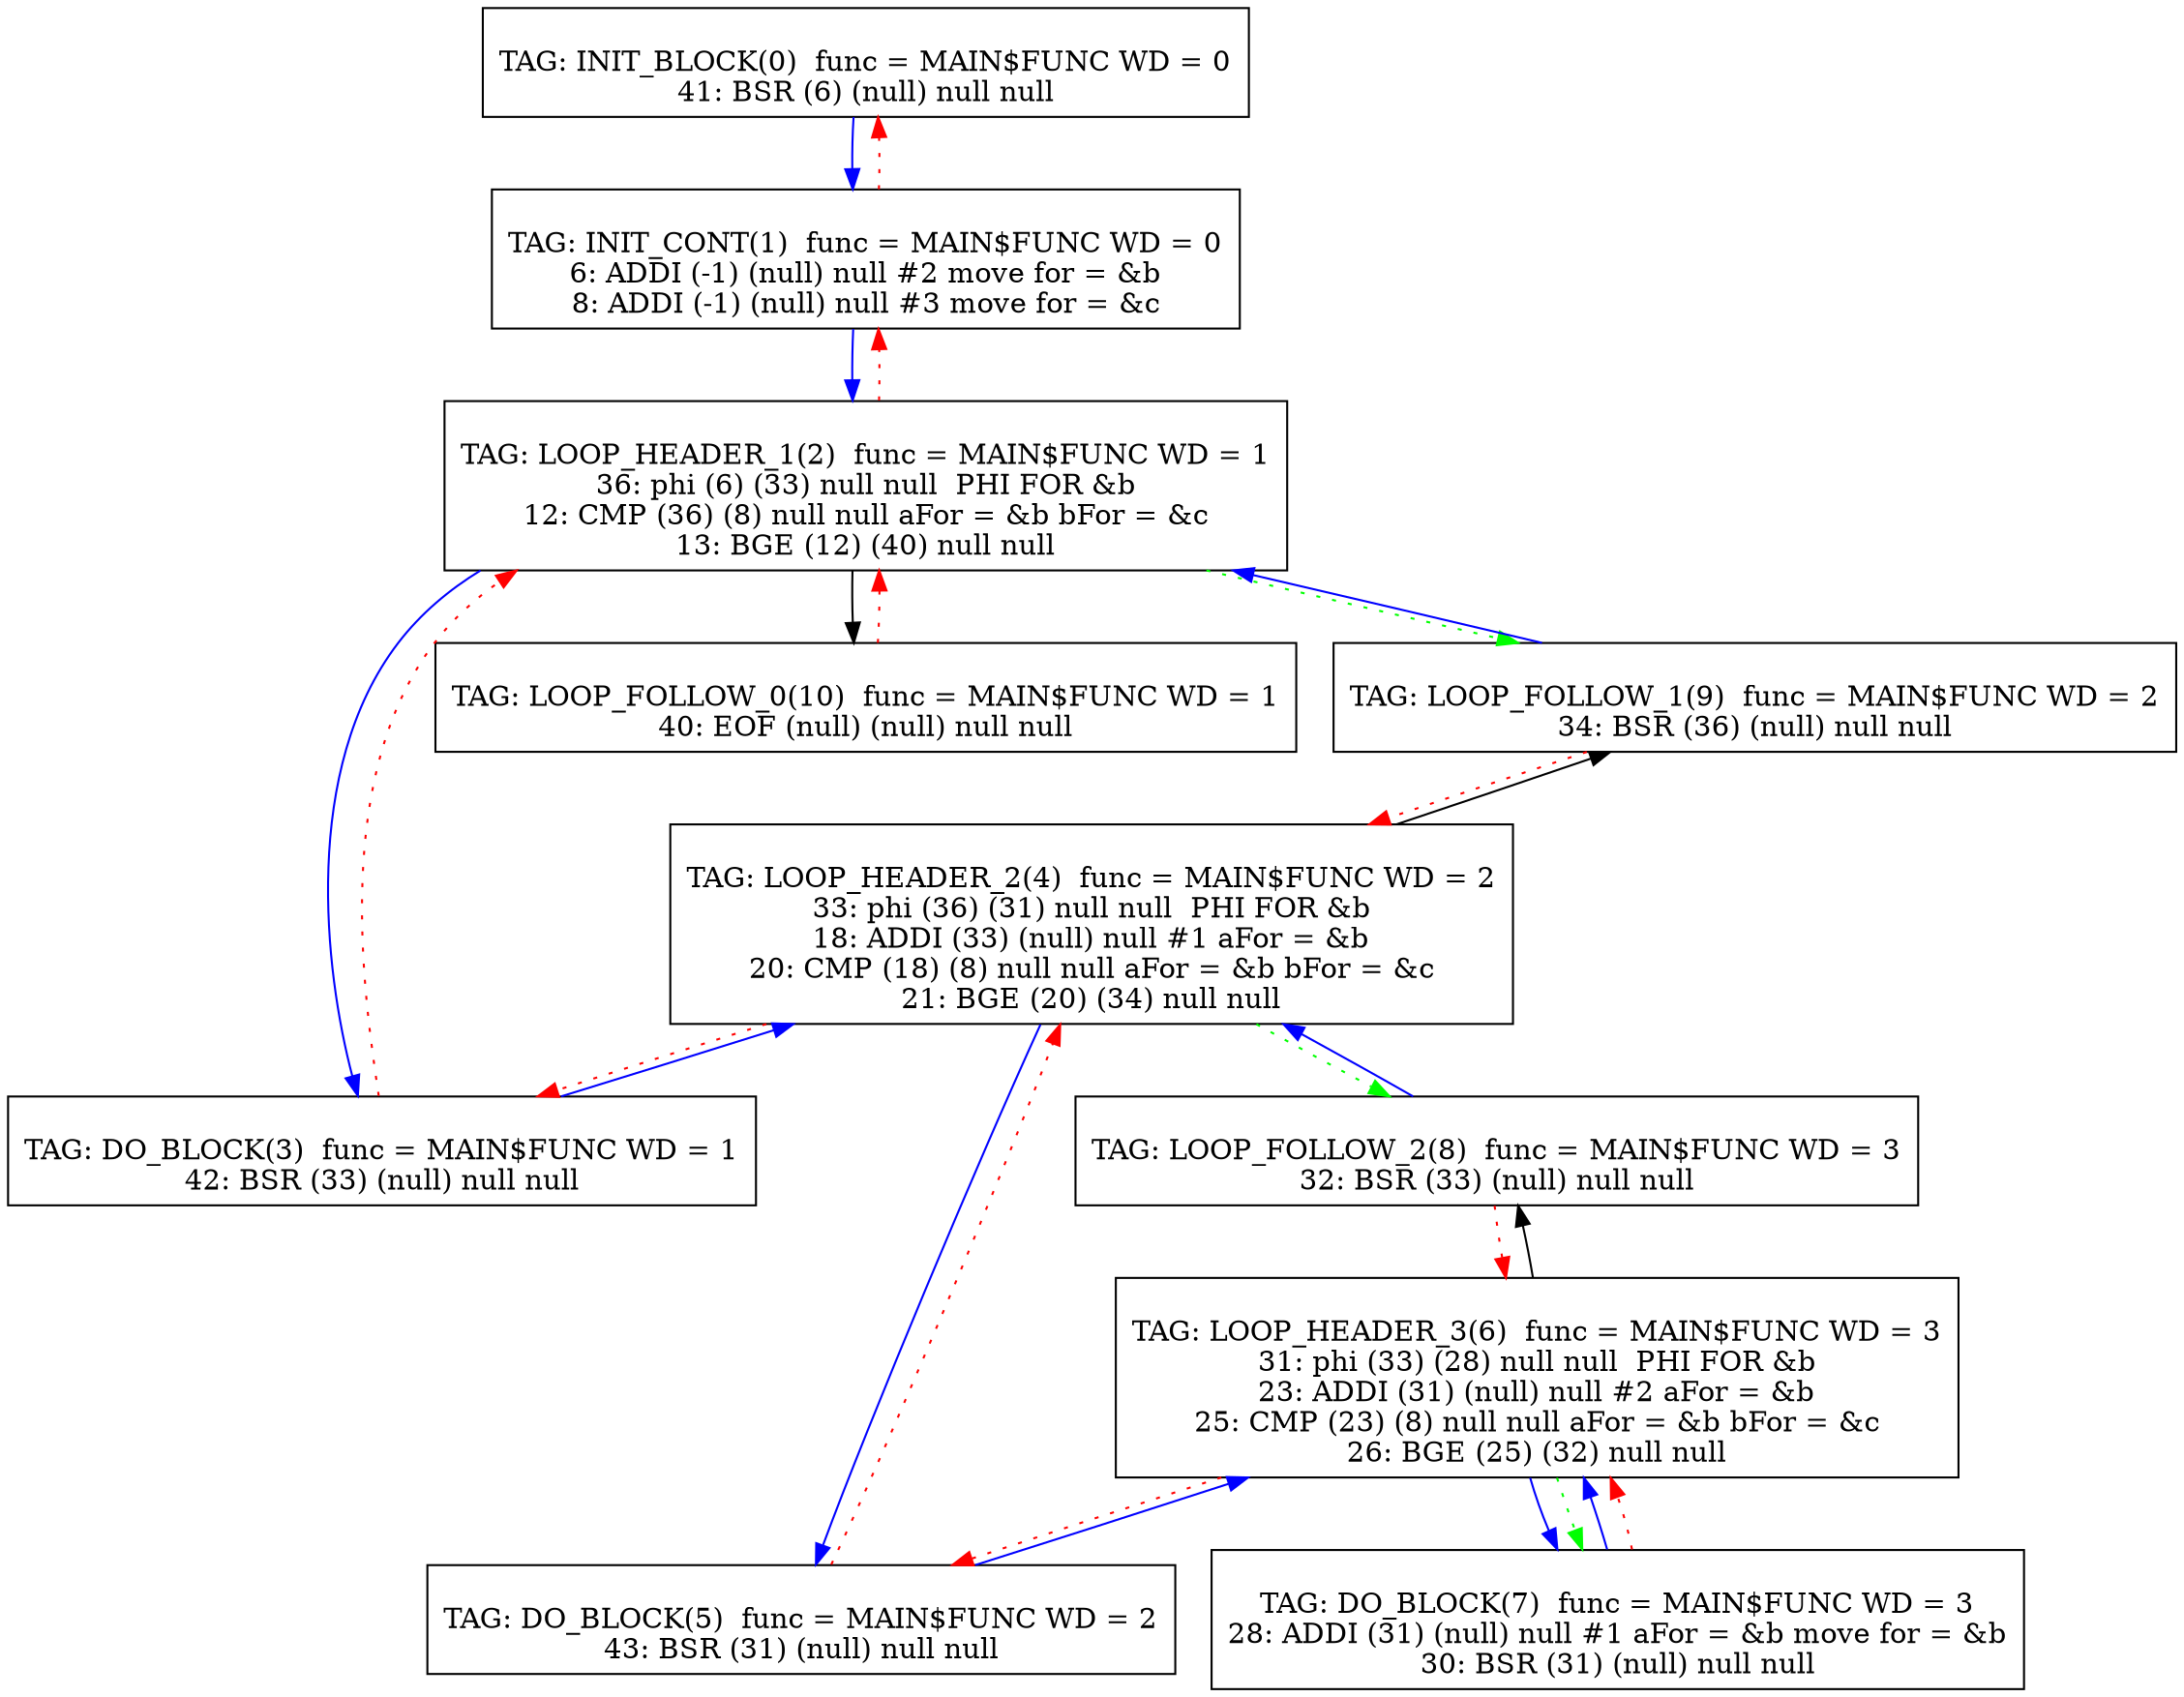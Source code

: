 digraph {
0[label="
TAG: INIT_BLOCK(0)  func = MAIN$FUNC WD = 0
41: BSR (6) (null) null null
"];
0[shape=box];
0 -> 1[color=blue]
1[label="
TAG: INIT_CONT(1)  func = MAIN$FUNC WD = 0
6: ADDI (-1) (null) null #2 move for = &b
8: ADDI (-1) (null) null #3 move for = &c
"];
1[shape=box];
1 -> 2[color=blue]
1 -> 0[color=red][style=dotted]
2[label="
TAG: LOOP_HEADER_1(2)  func = MAIN$FUNC WD = 1
36: phi (6) (33) null null  PHI FOR &b
12: CMP (36) (8) null null aFor = &b bFor = &c
13: BGE (12) (40) null null
"];
2[shape=box];
2 -> 3[color=blue]
2 -> 10[color=black]
2 -> 1[color=red][style=dotted]
2 -> 9[color=green][style=dotted]
3[label="
TAG: DO_BLOCK(3)  func = MAIN$FUNC WD = 1
42: BSR (33) (null) null null
"];
3[shape=box];
3 -> 4[color=blue]
3 -> 2[color=red][style=dotted]
4[label="
TAG: LOOP_HEADER_2(4)  func = MAIN$FUNC WD = 2
33: phi (36) (31) null null  PHI FOR &b
18: ADDI (33) (null) null #1 aFor = &b
20: CMP (18) (8) null null aFor = &b bFor = &c
21: BGE (20) (34) null null
"];
4[shape=box];
4 -> 5[color=blue]
4 -> 9[color=black]
4 -> 3[color=red][style=dotted]
4 -> 8[color=green][style=dotted]
5[label="
TAG: DO_BLOCK(5)  func = MAIN$FUNC WD = 2
43: BSR (31) (null) null null
"];
5[shape=box];
5 -> 6[color=blue]
5 -> 4[color=red][style=dotted]
6[label="
TAG: LOOP_HEADER_3(6)  func = MAIN$FUNC WD = 3
31: phi (33) (28) null null  PHI FOR &b
23: ADDI (31) (null) null #2 aFor = &b
25: CMP (23) (8) null null aFor = &b bFor = &c
26: BGE (25) (32) null null
"];
6[shape=box];
6 -> 7[color=blue]
6 -> 8[color=black]
6 -> 5[color=red][style=dotted]
6 -> 7[color=green][style=dotted]
7[label="
TAG: DO_BLOCK(7)  func = MAIN$FUNC WD = 3
28: ADDI (31) (null) null #1 aFor = &b move for = &b
30: BSR (31) (null) null null
"];
7[shape=box];
7 -> 6[color=blue]
7 -> 6[color=red][style=dotted]
8[label="
TAG: LOOP_FOLLOW_2(8)  func = MAIN$FUNC WD = 3
32: BSR (33) (null) null null
"];
8[shape=box];
8 -> 4[color=blue]
8 -> 6[color=red][style=dotted]
9[label="
TAG: LOOP_FOLLOW_1(9)  func = MAIN$FUNC WD = 2
34: BSR (36) (null) null null
"];
9[shape=box];
9 -> 2[color=blue]
9 -> 4[color=red][style=dotted]
10[label="
TAG: LOOP_FOLLOW_0(10)  func = MAIN$FUNC WD = 1
40: EOF (null) (null) null null
"];
10[shape=box];
10 -> 2[color=red][style=dotted]
}
